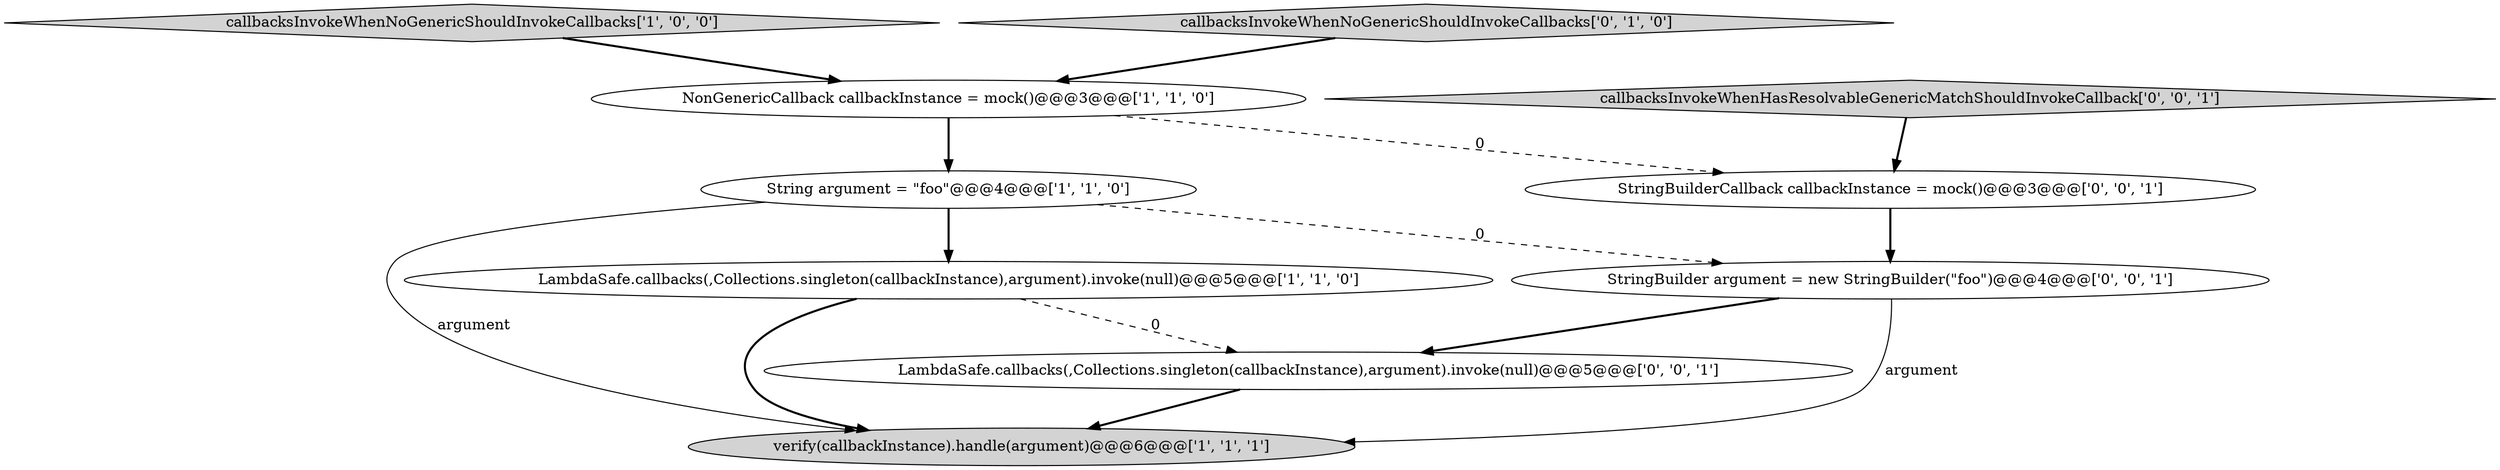 digraph {
3 [style = filled, label = "callbacksInvokeWhenNoGenericShouldInvokeCallbacks['1', '0', '0']", fillcolor = lightgray, shape = diamond image = "AAA0AAABBB1BBB"];
0 [style = filled, label = "verify(callbackInstance).handle(argument)@@@6@@@['1', '1', '1']", fillcolor = lightgray, shape = ellipse image = "AAA0AAABBB1BBB"];
2 [style = filled, label = "LambdaSafe.callbacks(,Collections.singleton(callbackInstance),argument).invoke(null)@@@5@@@['1', '1', '0']", fillcolor = white, shape = ellipse image = "AAA0AAABBB1BBB"];
5 [style = filled, label = "callbacksInvokeWhenNoGenericShouldInvokeCallbacks['0', '1', '0']", fillcolor = lightgray, shape = diamond image = "AAA0AAABBB2BBB"];
9 [style = filled, label = "callbacksInvokeWhenHasResolvableGenericMatchShouldInvokeCallback['0', '0', '1']", fillcolor = lightgray, shape = diamond image = "AAA0AAABBB3BBB"];
1 [style = filled, label = "String argument = \"foo\"@@@4@@@['1', '1', '0']", fillcolor = white, shape = ellipse image = "AAA0AAABBB1BBB"];
6 [style = filled, label = "LambdaSafe.callbacks(,Collections.singleton(callbackInstance),argument).invoke(null)@@@5@@@['0', '0', '1']", fillcolor = white, shape = ellipse image = "AAA0AAABBB3BBB"];
7 [style = filled, label = "StringBuilder argument = new StringBuilder(\"foo\")@@@4@@@['0', '0', '1']", fillcolor = white, shape = ellipse image = "AAA0AAABBB3BBB"];
8 [style = filled, label = "StringBuilderCallback callbackInstance = mock()@@@3@@@['0', '0', '1']", fillcolor = white, shape = ellipse image = "AAA0AAABBB3BBB"];
4 [style = filled, label = "NonGenericCallback callbackInstance = mock()@@@3@@@['1', '1', '0']", fillcolor = white, shape = ellipse image = "AAA0AAABBB1BBB"];
1->2 [style = bold, label=""];
2->0 [style = bold, label=""];
4->1 [style = bold, label=""];
7->6 [style = bold, label=""];
6->0 [style = bold, label=""];
1->7 [style = dashed, label="0"];
2->6 [style = dashed, label="0"];
7->0 [style = solid, label="argument"];
9->8 [style = bold, label=""];
3->4 [style = bold, label=""];
5->4 [style = bold, label=""];
8->7 [style = bold, label=""];
4->8 [style = dashed, label="0"];
1->0 [style = solid, label="argument"];
}
